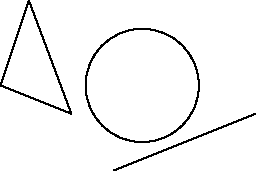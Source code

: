 unitsize(1cm);

draw(circle((0, 0), 1));
draw((-2.5, 0) -- (-1.25, -0.5) -- (-2, 1.5) -- cycle);
draw((2, -0.5) -- (-0.5, -1.5));
